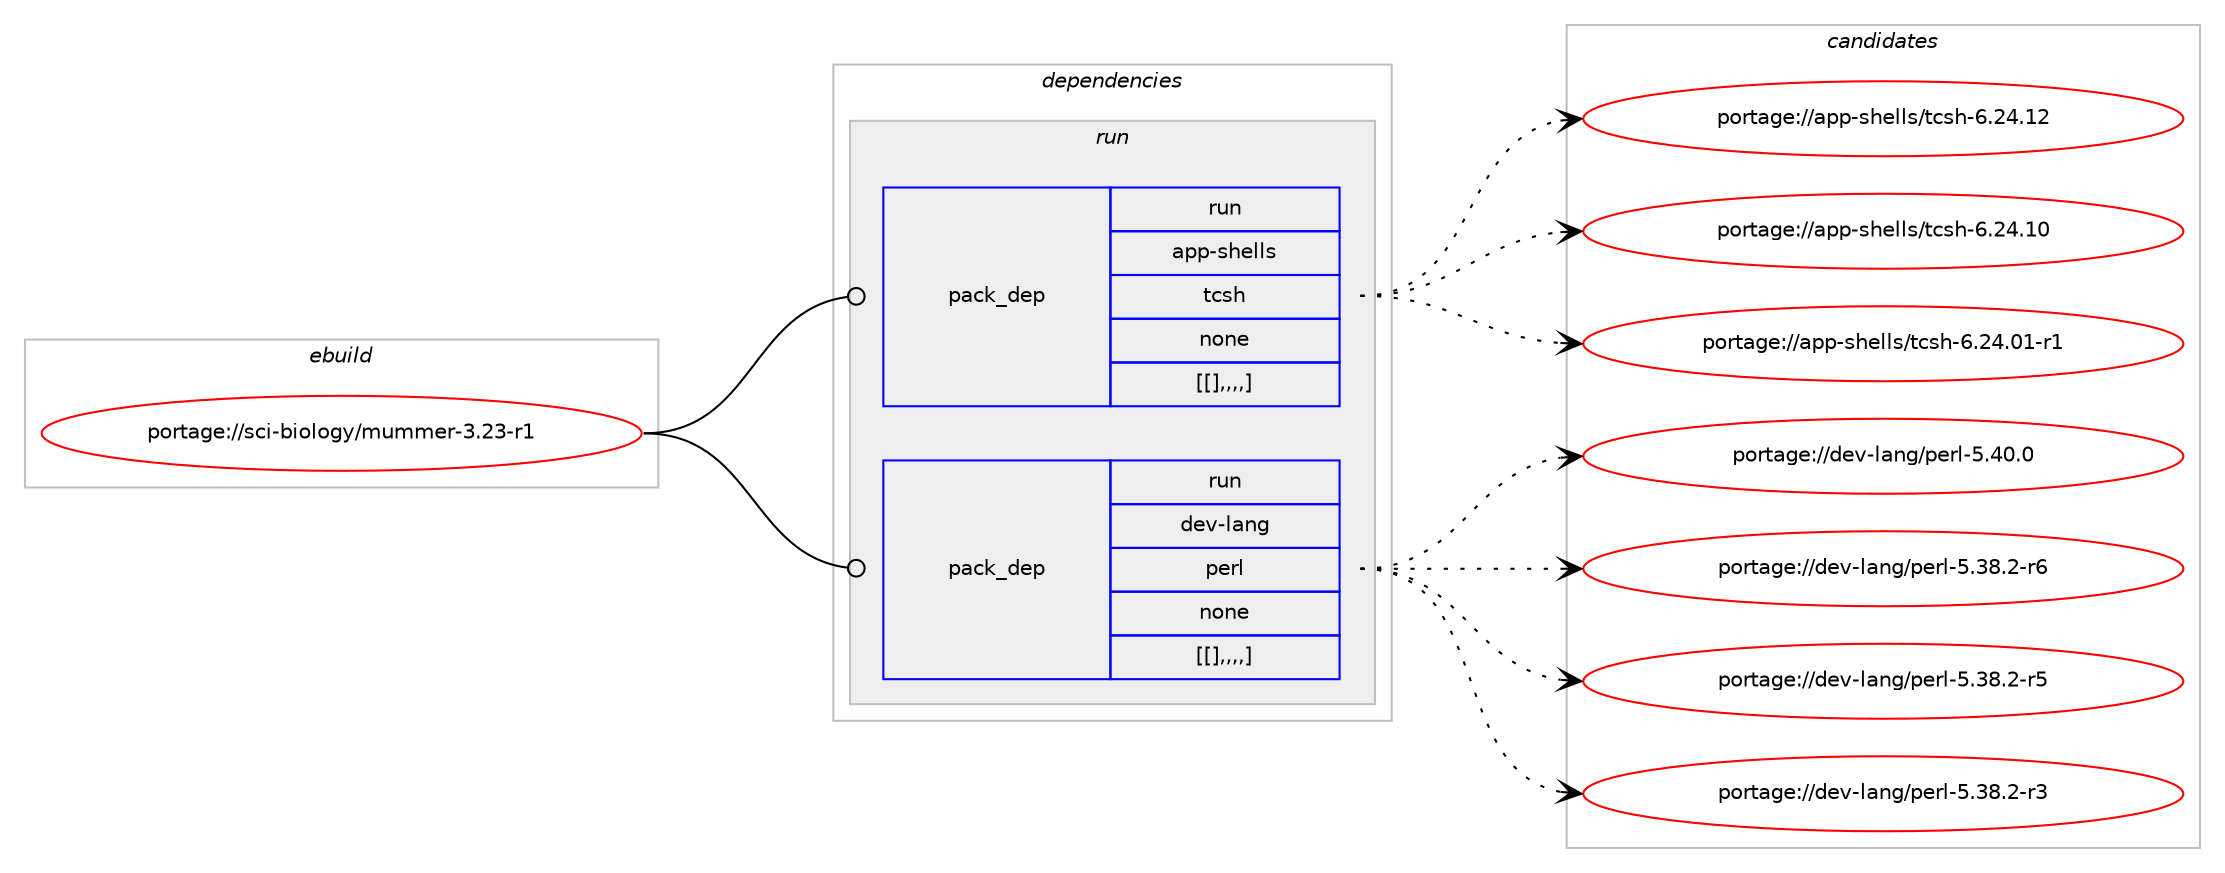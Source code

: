 digraph prolog {

# *************
# Graph options
# *************

newrank=true;
concentrate=true;
compound=true;
graph [rankdir=LR,fontname=Helvetica,fontsize=10,ranksep=1.5];#, ranksep=2.5, nodesep=0.2];
edge  [arrowhead=vee];
node  [fontname=Helvetica,fontsize=10];

# **********
# The ebuild
# **********

subgraph cluster_leftcol {
color=gray;
label=<<i>ebuild</i>>;
id [label="portage://sci-biology/mummer-3.23-r1", color=red, width=4, href="../sci-biology/mummer-3.23-r1.svg"];
}

# ****************
# The dependencies
# ****************

subgraph cluster_midcol {
color=gray;
label=<<i>dependencies</i>>;
subgraph cluster_compile {
fillcolor="#eeeeee";
style=filled;
label=<<i>compile</i>>;
}
subgraph cluster_compileandrun {
fillcolor="#eeeeee";
style=filled;
label=<<i>compile and run</i>>;
}
subgraph cluster_run {
fillcolor="#eeeeee";
style=filled;
label=<<i>run</i>>;
subgraph pack292147 {
dependency402581 [label=<<TABLE BORDER="0" CELLBORDER="1" CELLSPACING="0" CELLPADDING="4" WIDTH="220"><TR><TD ROWSPAN="6" CELLPADDING="30">pack_dep</TD></TR><TR><TD WIDTH="110">run</TD></TR><TR><TD>app-shells</TD></TR><TR><TD>tcsh</TD></TR><TR><TD>none</TD></TR><TR><TD>[[],,,,]</TD></TR></TABLE>>, shape=none, color=blue];
}
id:e -> dependency402581:w [weight=20,style="solid",arrowhead="odot"];
subgraph pack292148 {
dependency402582 [label=<<TABLE BORDER="0" CELLBORDER="1" CELLSPACING="0" CELLPADDING="4" WIDTH="220"><TR><TD ROWSPAN="6" CELLPADDING="30">pack_dep</TD></TR><TR><TD WIDTH="110">run</TD></TR><TR><TD>dev-lang</TD></TR><TR><TD>perl</TD></TR><TR><TD>none</TD></TR><TR><TD>[[],,,,]</TD></TR></TABLE>>, shape=none, color=blue];
}
id:e -> dependency402582:w [weight=20,style="solid",arrowhead="odot"];
}
}

# **************
# The candidates
# **************

subgraph cluster_choices {
rank=same;
color=gray;
label=<<i>candidates</i>>;

subgraph choice292147 {
color=black;
nodesep=1;
choice971121124511510410110810811547116991151044554465052464950 [label="portage://app-shells/tcsh-6.24.12", color=red, width=4,href="../app-shells/tcsh-6.24.12.svg"];
choice971121124511510410110810811547116991151044554465052464948 [label="portage://app-shells/tcsh-6.24.10", color=red, width=4,href="../app-shells/tcsh-6.24.10.svg"];
choice9711211245115104101108108115471169911510445544650524648494511449 [label="portage://app-shells/tcsh-6.24.01-r1", color=red, width=4,href="../app-shells/tcsh-6.24.01-r1.svg"];
dependency402581:e -> choice971121124511510410110810811547116991151044554465052464950:w [style=dotted,weight="100"];
dependency402581:e -> choice971121124511510410110810811547116991151044554465052464948:w [style=dotted,weight="100"];
dependency402581:e -> choice9711211245115104101108108115471169911510445544650524648494511449:w [style=dotted,weight="100"];
}
subgraph choice292148 {
color=black;
nodesep=1;
choice10010111845108971101034711210111410845534652484648 [label="portage://dev-lang/perl-5.40.0", color=red, width=4,href="../dev-lang/perl-5.40.0.svg"];
choice100101118451089711010347112101114108455346515646504511454 [label="portage://dev-lang/perl-5.38.2-r6", color=red, width=4,href="../dev-lang/perl-5.38.2-r6.svg"];
choice100101118451089711010347112101114108455346515646504511453 [label="portage://dev-lang/perl-5.38.2-r5", color=red, width=4,href="../dev-lang/perl-5.38.2-r5.svg"];
choice100101118451089711010347112101114108455346515646504511451 [label="portage://dev-lang/perl-5.38.2-r3", color=red, width=4,href="../dev-lang/perl-5.38.2-r3.svg"];
dependency402582:e -> choice10010111845108971101034711210111410845534652484648:w [style=dotted,weight="100"];
dependency402582:e -> choice100101118451089711010347112101114108455346515646504511454:w [style=dotted,weight="100"];
dependency402582:e -> choice100101118451089711010347112101114108455346515646504511453:w [style=dotted,weight="100"];
dependency402582:e -> choice100101118451089711010347112101114108455346515646504511451:w [style=dotted,weight="100"];
}
}

}
